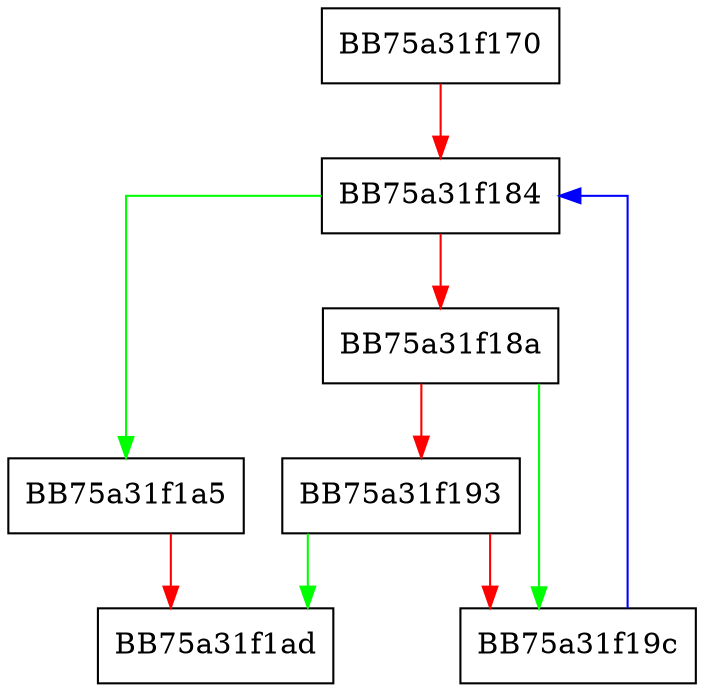 digraph put_mem_block {
  node [shape="box"];
  graph [splines=ortho];
  BB75a31f170 -> BB75a31f184 [color="red"];
  BB75a31f184 -> BB75a31f1a5 [color="green"];
  BB75a31f184 -> BB75a31f18a [color="red"];
  BB75a31f18a -> BB75a31f19c [color="green"];
  BB75a31f18a -> BB75a31f193 [color="red"];
  BB75a31f193 -> BB75a31f1ad [color="green"];
  BB75a31f193 -> BB75a31f19c [color="red"];
  BB75a31f19c -> BB75a31f184 [color="blue"];
  BB75a31f1a5 -> BB75a31f1ad [color="red"];
}
